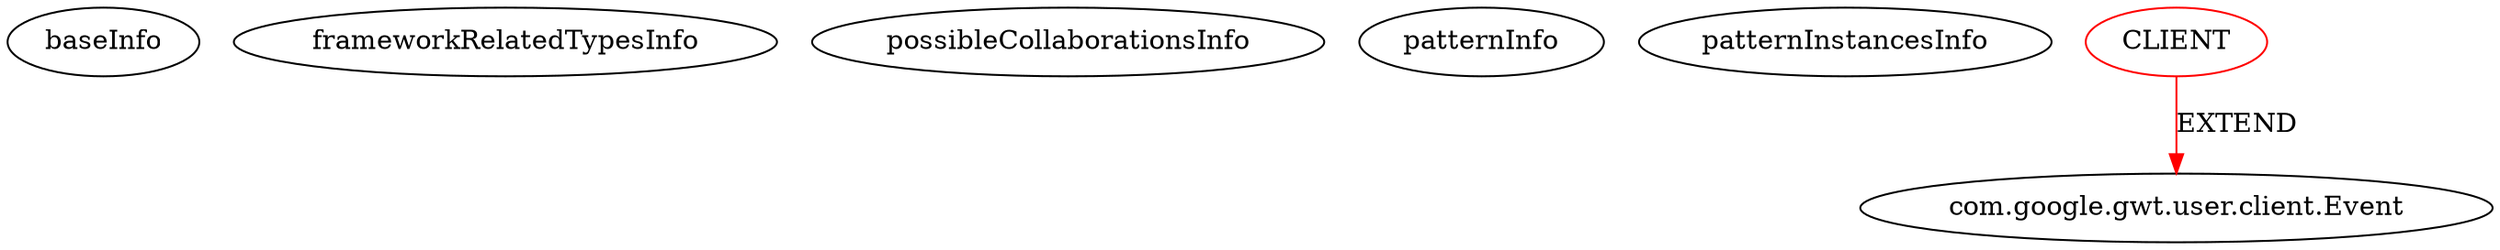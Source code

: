 digraph {
baseInfo[graphId=399,category="pattern",isAnonymous=false,possibleRelation=false]
frameworkRelatedTypesInfo[0="com.google.gwt.user.client.Event"]
possibleCollaborationsInfo[]
patternInfo[frequency=2.0,patternRootClient=0]
patternInstancesInfo[0="brychcy-gwt-jquery~/brychcy-gwt-jquery/gwt-jquery-master/src/com/xedge/jquery/client/JQEvent.java~JQEvent~921",1="nextinterfaces-next~/nextinterfaces-next/next-master/src/next/i/mobile/TouchEvent.java~TouchEvent~4173"]
1[label="com.google.gwt.user.client.Event",vertexType="FRAMEWORK_CLASS_TYPE",isFrameworkType=false]
0[label="CLIENT",vertexType="ROOT_CLIENT_CLASS_DECLARATION",isFrameworkType=false,color=red]
0->1[label="EXTEND",color=red]
}
